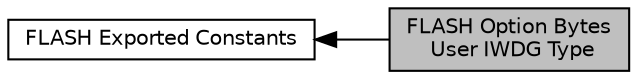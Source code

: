 digraph "FLASH Option Bytes User IWDG Type"
{
  edge [fontname="Helvetica",fontsize="10",labelfontname="Helvetica",labelfontsize="10"];
  node [fontname="Helvetica",fontsize="10",shape=box];
  rankdir=LR;
  Node1 [label="FLASH Option Bytes\l User IWDG Type",height=0.2,width=0.4,color="black", fillcolor="grey75", style="filled", fontcolor="black",tooltip=" "];
  Node2 [label="FLASH Exported Constants",height=0.2,width=0.4,color="black", fillcolor="white", style="filled",URL="$group__FLASH__Exported__Constants.html",tooltip=" "];
  Node2->Node1 [shape=plaintext, dir="back", style="solid"];
}
